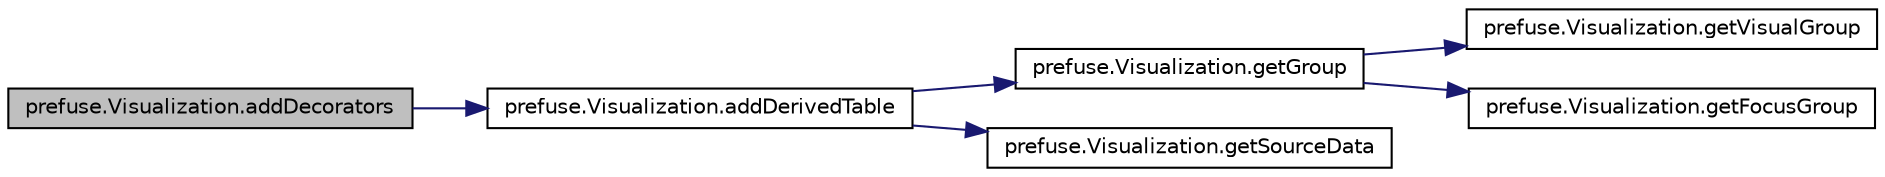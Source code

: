 digraph G
{
  edge [fontname="Helvetica",fontsize="10",labelfontname="Helvetica",labelfontsize="10"];
  node [fontname="Helvetica",fontsize="10",shape=record];
  rankdir="LR";
  Node1 [label="prefuse.Visualization.addDecorators",height=0.2,width=0.4,color="black", fillcolor="grey75", style="filled" fontcolor="black"];
  Node1 -> Node2 [color="midnightblue",fontsize="10",style="solid",fontname="Helvetica"];
  Node2 [label="prefuse.Visualization.addDerivedTable",height=0.2,width=0.4,color="black", fillcolor="white", style="filled",URL="$classprefuse_1_1_visualization.html#a243530ab544ea31f7b03519dc4c04510"];
  Node2 -> Node3 [color="midnightblue",fontsize="10",style="solid",fontname="Helvetica"];
  Node3 [label="prefuse.Visualization.getGroup",height=0.2,width=0.4,color="black", fillcolor="white", style="filled",URL="$classprefuse_1_1_visualization.html#a4248f9de3889ea8a6f42cdcc8f05d1f8"];
  Node3 -> Node4 [color="midnightblue",fontsize="10",style="solid",fontname="Helvetica"];
  Node4 [label="prefuse.Visualization.getVisualGroup",height=0.2,width=0.4,color="black", fillcolor="white", style="filled",URL="$classprefuse_1_1_visualization.html#a32987f22992fc2b9969d24411e40dd0f"];
  Node3 -> Node5 [color="midnightblue",fontsize="10",style="solid",fontname="Helvetica"];
  Node5 [label="prefuse.Visualization.getFocusGroup",height=0.2,width=0.4,color="black", fillcolor="white", style="filled",URL="$classprefuse_1_1_visualization.html#a82c909613dd736eece079928190f1673"];
  Node2 -> Node6 [color="midnightblue",fontsize="10",style="solid",fontname="Helvetica"];
  Node6 [label="prefuse.Visualization.getSourceData",height=0.2,width=0.4,color="black", fillcolor="white", style="filled",URL="$classprefuse_1_1_visualization.html#a360d8714acdd7ca723a06dbda523c6f4"];
}
